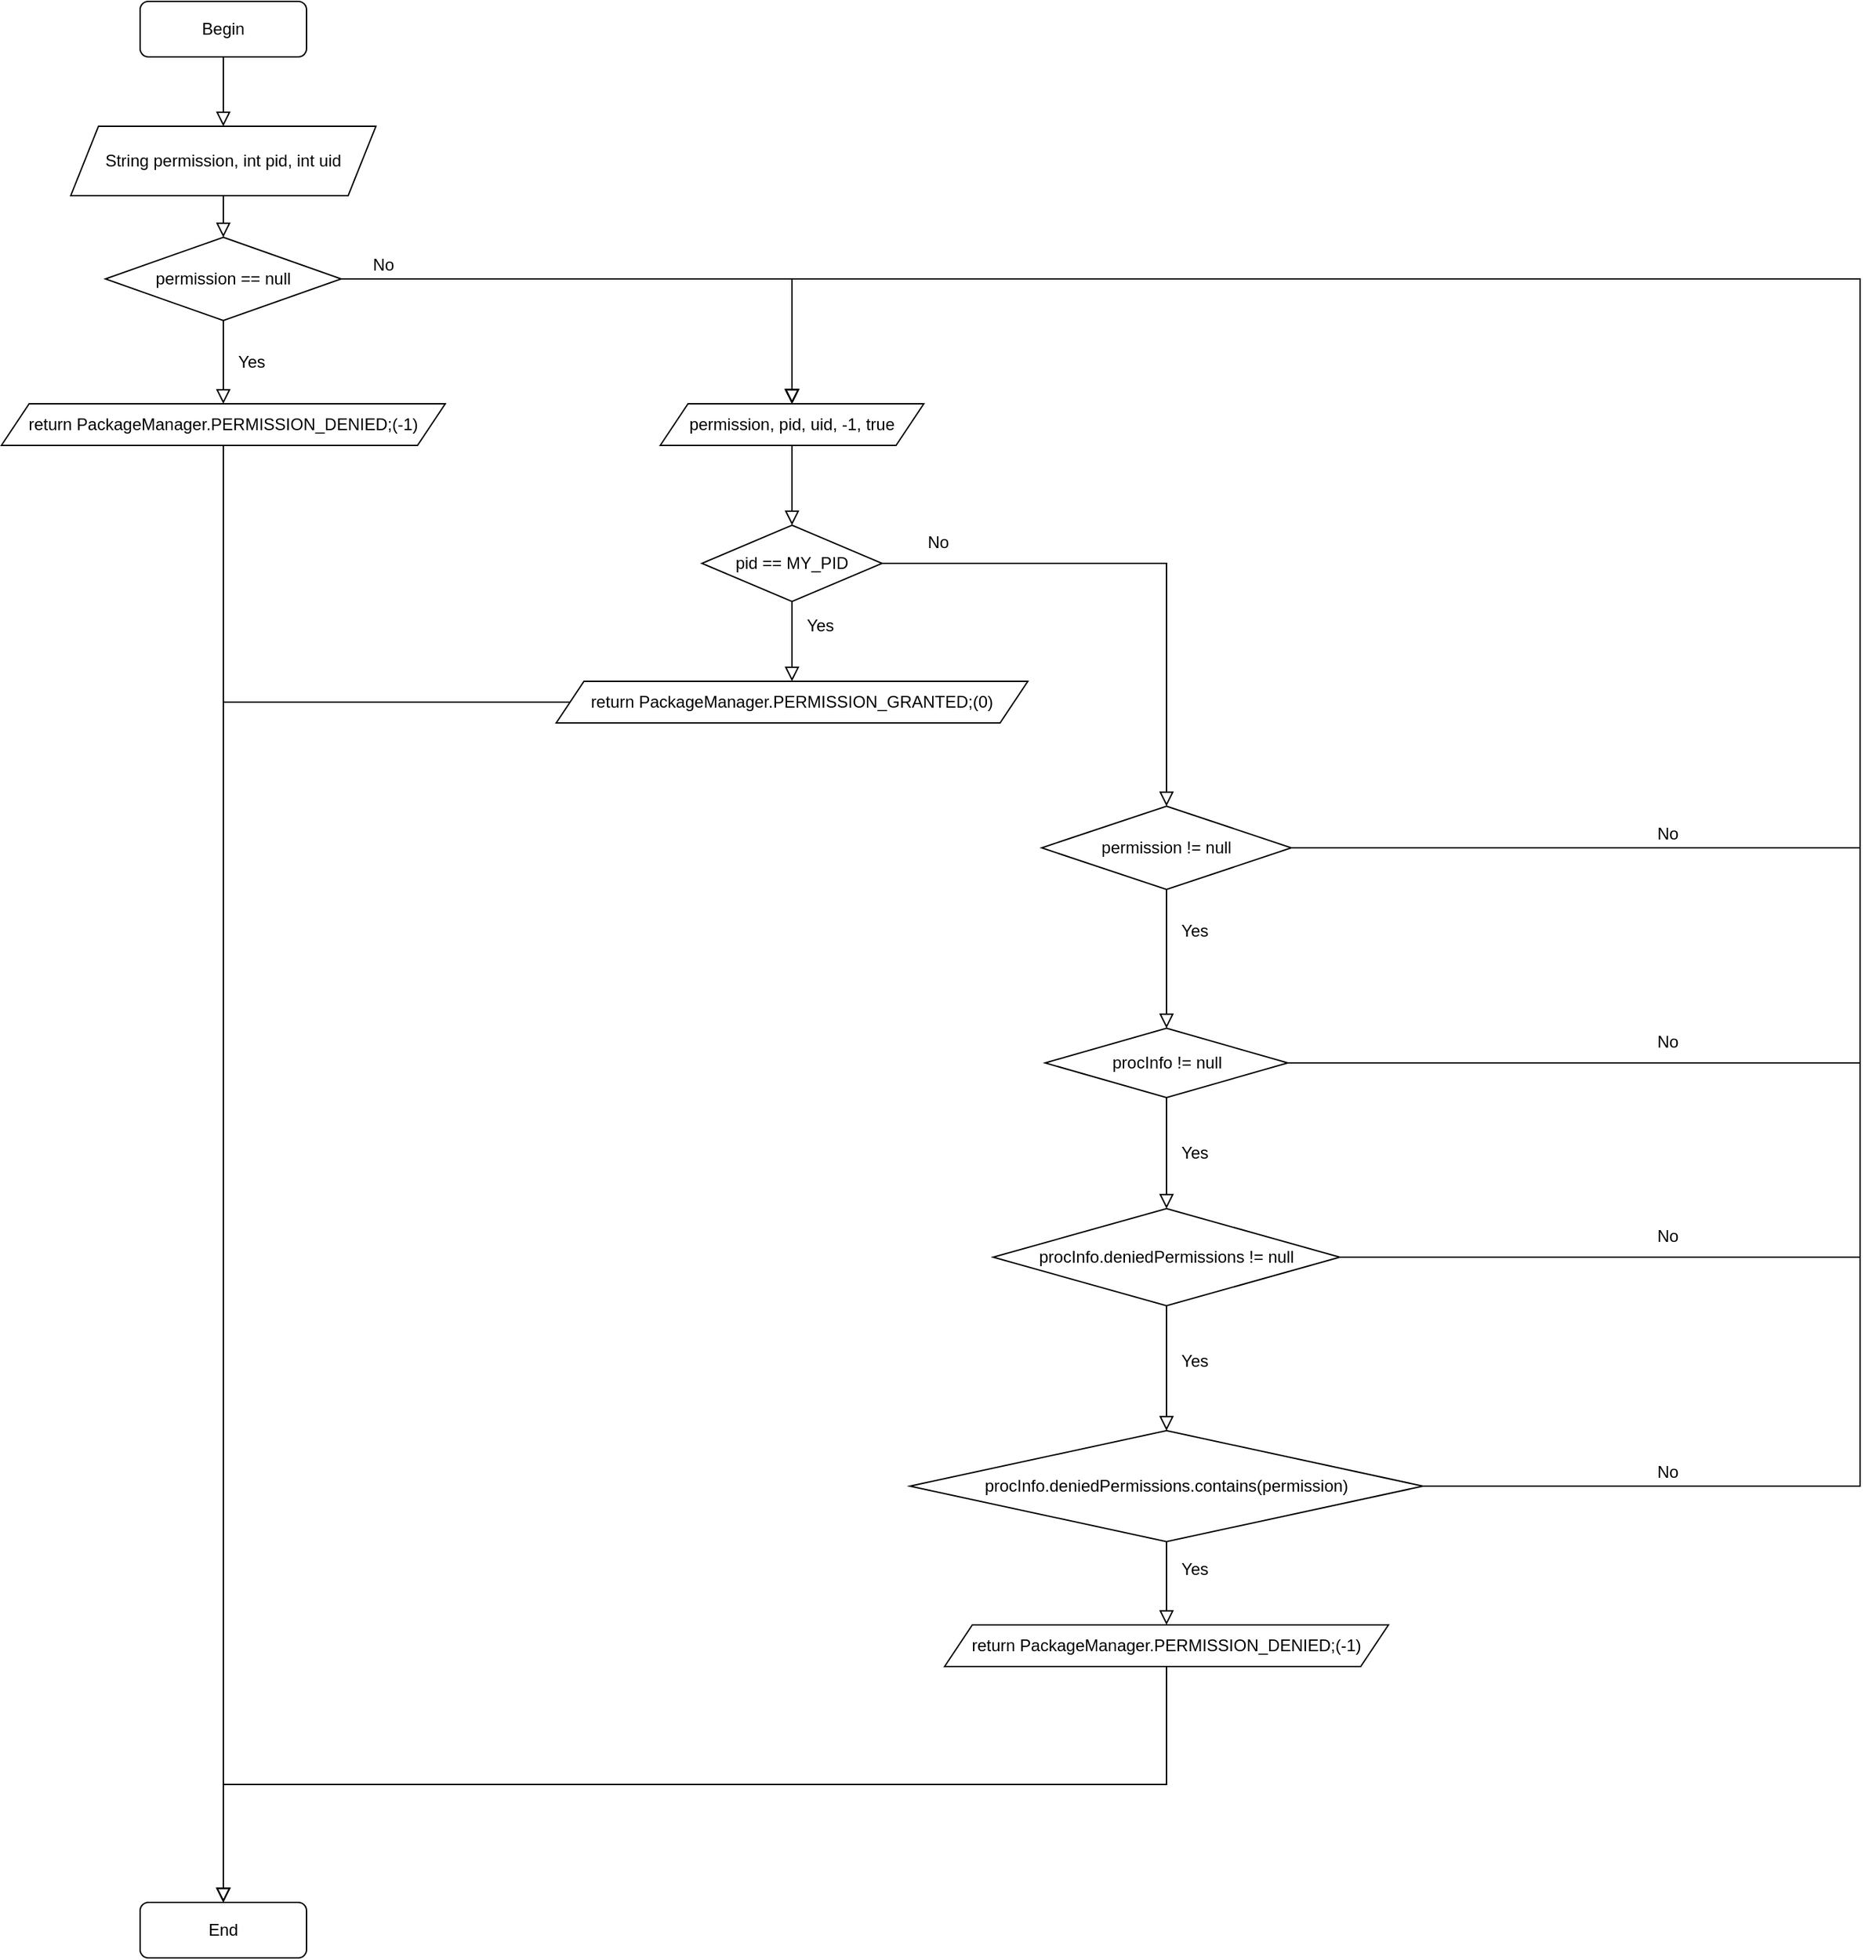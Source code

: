 <mxfile version="15.0.3" type="github">
  <diagram id="C5RBs43oDa-KdzZeNtuy" name="Page-1">
    <mxGraphModel dx="1597" dy="750" grid="1" gridSize="10" guides="1" tooltips="1" connect="1" arrows="1" fold="1" page="1" pageScale="1" pageWidth="827" pageHeight="1169" math="0" shadow="0">
      <root>
        <mxCell id="WIyWlLk6GJQsqaUBKTNV-0" />
        <mxCell id="WIyWlLk6GJQsqaUBKTNV-1" parent="WIyWlLk6GJQsqaUBKTNV-0" />
        <mxCell id="WIyWlLk6GJQsqaUBKTNV-2" value="" style="rounded=0;html=1;jettySize=auto;orthogonalLoop=1;fontSize=11;endArrow=block;endFill=0;endSize=8;strokeWidth=1;shadow=0;labelBackgroundColor=none;edgeStyle=orthogonalEdgeStyle;entryX=0.5;entryY=0;entryDx=0;entryDy=0;exitX=0.5;exitY=1;exitDx=0;exitDy=0;" parent="WIyWlLk6GJQsqaUBKTNV-1" source="WIyWlLk6GJQsqaUBKTNV-3" target="hCko35gJ8mrxwfLqzyRQ-0" edge="1">
          <mxGeometry relative="1" as="geometry" />
        </mxCell>
        <mxCell id="WIyWlLk6GJQsqaUBKTNV-3" value="Begin" style="rounded=1;whiteSpace=wrap;html=1;fontSize=12;glass=0;strokeWidth=1;shadow=0;" parent="WIyWlLk6GJQsqaUBKTNV-1" vertex="1">
          <mxGeometry x="160" y="80" width="120" height="40" as="geometry" />
        </mxCell>
        <mxCell id="WIyWlLk6GJQsqaUBKTNV-11" value="End" style="rounded=1;whiteSpace=wrap;html=1;fontSize=12;glass=0;strokeWidth=1;shadow=0;" parent="WIyWlLk6GJQsqaUBKTNV-1" vertex="1">
          <mxGeometry x="160" y="1450" width="120" height="40" as="geometry" />
        </mxCell>
        <object label="String permission, int pid, int uid" id="hCko35gJ8mrxwfLqzyRQ-0">
          <mxCell style="shape=parallelogram;perimeter=parallelogramPerimeter;whiteSpace=wrap;html=1;fixedSize=1;" parent="WIyWlLk6GJQsqaUBKTNV-1" vertex="1">
            <mxGeometry x="110" y="170" width="220" height="50" as="geometry" />
          </mxCell>
        </object>
        <mxCell id="hCko35gJ8mrxwfLqzyRQ-8" style="edgeStyle=orthogonalEdgeStyle;rounded=0;orthogonalLoop=1;jettySize=auto;html=1;entryX=0.5;entryY=0;entryDx=0;entryDy=0;endArrow=block;endFill=0;endSize=8;" parent="WIyWlLk6GJQsqaUBKTNV-1" source="hCko35gJ8mrxwfLqzyRQ-1" target="hCko35gJ8mrxwfLqzyRQ-6" edge="1">
          <mxGeometry relative="1" as="geometry" />
        </mxCell>
        <mxCell id="hCko35gJ8mrxwfLqzyRQ-9" style="edgeStyle=orthogonalEdgeStyle;rounded=0;orthogonalLoop=1;jettySize=auto;html=1;exitX=1;exitY=0.5;exitDx=0;exitDy=0;entryX=0.5;entryY=0;entryDx=0;entryDy=0;endArrow=block;endFill=0;endSize=8;" parent="WIyWlLk6GJQsqaUBKTNV-1" source="hCko35gJ8mrxwfLqzyRQ-1" target="hCko35gJ8mrxwfLqzyRQ-7" edge="1">
          <mxGeometry relative="1" as="geometry">
            <Array as="points">
              <mxPoint x="300" y="280" />
              <mxPoint x="630" y="280" />
            </Array>
          </mxGeometry>
        </mxCell>
        <mxCell id="hCko35gJ8mrxwfLqzyRQ-1" value="permission == null" style="rhombus;whiteSpace=wrap;html=1;" parent="WIyWlLk6GJQsqaUBKTNV-1" vertex="1">
          <mxGeometry x="135" y="250" width="170" height="60" as="geometry" />
        </mxCell>
        <mxCell id="hCko35gJ8mrxwfLqzyRQ-5" value="" style="endArrow=block;html=1;entryX=0.5;entryY=0;entryDx=0;entryDy=0;exitX=0.5;exitY=1;exitDx=0;exitDy=0;endFill=0;rounded=0;endSize=8;" parent="WIyWlLk6GJQsqaUBKTNV-1" source="hCko35gJ8mrxwfLqzyRQ-0" target="hCko35gJ8mrxwfLqzyRQ-1" edge="1">
          <mxGeometry width="50" height="50" relative="1" as="geometry">
            <mxPoint x="100" y="290" as="sourcePoint" />
            <mxPoint x="150" y="240" as="targetPoint" />
          </mxGeometry>
        </mxCell>
        <mxCell id="hCko35gJ8mrxwfLqzyRQ-42" style="edgeStyle=orthogonalEdgeStyle;rounded=0;orthogonalLoop=1;jettySize=auto;html=1;exitX=0.5;exitY=1;exitDx=0;exitDy=0;entryX=0.5;entryY=0;entryDx=0;entryDy=0;endArrow=block;endFill=0;endSize=8;" parent="WIyWlLk6GJQsqaUBKTNV-1" source="hCko35gJ8mrxwfLqzyRQ-6" target="WIyWlLk6GJQsqaUBKTNV-11" edge="1">
          <mxGeometry relative="1" as="geometry" />
        </mxCell>
        <mxCell id="hCko35gJ8mrxwfLqzyRQ-6" value="return PackageManager.PERMISSION_DENIED;(-1)" style="shape=parallelogram;perimeter=parallelogramPerimeter;whiteSpace=wrap;html=1;fixedSize=1;" parent="WIyWlLk6GJQsqaUBKTNV-1" vertex="1">
          <mxGeometry x="60" y="370" width="320" height="30" as="geometry" />
        </mxCell>
        <mxCell id="hCko35gJ8mrxwfLqzyRQ-14" style="edgeStyle=orthogonalEdgeStyle;rounded=0;orthogonalLoop=1;jettySize=auto;html=1;entryX=0.5;entryY=0;entryDx=0;entryDy=0;endArrow=block;endFill=0;endSize=8;" parent="WIyWlLk6GJQsqaUBKTNV-1" source="hCko35gJ8mrxwfLqzyRQ-7" target="hCko35gJ8mrxwfLqzyRQ-13" edge="1">
          <mxGeometry relative="1" as="geometry" />
        </mxCell>
        <mxCell id="hCko35gJ8mrxwfLqzyRQ-7" value="permission, pid, uid, -1, true" style="shape=parallelogram;perimeter=parallelogramPerimeter;whiteSpace=wrap;html=1;fixedSize=1;" parent="WIyWlLk6GJQsqaUBKTNV-1" vertex="1">
          <mxGeometry x="535" y="370" width="190" height="30" as="geometry" />
        </mxCell>
        <mxCell id="hCko35gJ8mrxwfLqzyRQ-11" value="Yes" style="text;html=1;align=center;verticalAlign=middle;resizable=0;points=[];autosize=1;strokeColor=none;" parent="WIyWlLk6GJQsqaUBKTNV-1" vertex="1">
          <mxGeometry x="220" y="330" width="40" height="20" as="geometry" />
        </mxCell>
        <mxCell id="hCko35gJ8mrxwfLqzyRQ-12" value="No" style="text;html=1;align=center;verticalAlign=middle;resizable=0;points=[];autosize=1;strokeColor=none;" parent="WIyWlLk6GJQsqaUBKTNV-1" vertex="1">
          <mxGeometry x="320" y="260" width="30" height="20" as="geometry" />
        </mxCell>
        <mxCell id="hCko35gJ8mrxwfLqzyRQ-16" style="edgeStyle=orthogonalEdgeStyle;rounded=0;orthogonalLoop=1;jettySize=auto;html=1;entryX=0.5;entryY=0;entryDx=0;entryDy=0;endArrow=block;endFill=0;endSize=8;" parent="WIyWlLk6GJQsqaUBKTNV-1" source="hCko35gJ8mrxwfLqzyRQ-13" target="hCko35gJ8mrxwfLqzyRQ-15" edge="1">
          <mxGeometry relative="1" as="geometry" />
        </mxCell>
        <mxCell id="hCko35gJ8mrxwfLqzyRQ-22" style="edgeStyle=orthogonalEdgeStyle;rounded=0;orthogonalLoop=1;jettySize=auto;html=1;exitX=1;exitY=0.5;exitDx=0;exitDy=0;entryX=0.5;entryY=0;entryDx=0;entryDy=0;endArrow=block;endFill=0;endSize=8;" parent="WIyWlLk6GJQsqaUBKTNV-1" source="hCko35gJ8mrxwfLqzyRQ-13" target="hCko35gJ8mrxwfLqzyRQ-17" edge="1">
          <mxGeometry relative="1" as="geometry">
            <Array as="points">
              <mxPoint x="900" y="485" />
            </Array>
          </mxGeometry>
        </mxCell>
        <mxCell id="hCko35gJ8mrxwfLqzyRQ-13" value="pid == MY_PID" style="rhombus;whiteSpace=wrap;html=1;" parent="WIyWlLk6GJQsqaUBKTNV-1" vertex="1">
          <mxGeometry x="565" y="457.5" width="130" height="55" as="geometry" />
        </mxCell>
        <mxCell id="hCko35gJ8mrxwfLqzyRQ-43" style="edgeStyle=orthogonalEdgeStyle;rounded=0;orthogonalLoop=1;jettySize=auto;html=1;entryX=0.5;entryY=0;entryDx=0;entryDy=0;endArrow=block;endFill=0;endSize=8;" parent="WIyWlLk6GJQsqaUBKTNV-1" source="hCko35gJ8mrxwfLqzyRQ-15" target="WIyWlLk6GJQsqaUBKTNV-11" edge="1">
          <mxGeometry relative="1" as="geometry" />
        </mxCell>
        <mxCell id="hCko35gJ8mrxwfLqzyRQ-15" value="return PackageManager.PERMISSION_GRANTED;(0)" style="shape=parallelogram;perimeter=parallelogramPerimeter;whiteSpace=wrap;html=1;fixedSize=1;" parent="WIyWlLk6GJQsqaUBKTNV-1" vertex="1">
          <mxGeometry x="460" y="570" width="340" height="30" as="geometry" />
        </mxCell>
        <mxCell id="hCko35gJ8mrxwfLqzyRQ-26" style="edgeStyle=orthogonalEdgeStyle;rounded=0;orthogonalLoop=1;jettySize=auto;html=1;entryX=0.5;entryY=0;entryDx=0;entryDy=0;endArrow=block;endFill=0;endSize=8;" parent="WIyWlLk6GJQsqaUBKTNV-1" source="hCko35gJ8mrxwfLqzyRQ-17" target="hCko35gJ8mrxwfLqzyRQ-25" edge="1">
          <mxGeometry relative="1" as="geometry" />
        </mxCell>
        <mxCell id="hCko35gJ8mrxwfLqzyRQ-31" style="edgeStyle=orthogonalEdgeStyle;rounded=0;orthogonalLoop=1;jettySize=auto;html=1;entryX=0.5;entryY=0;entryDx=0;entryDy=0;endArrow=block;endFill=0;endSize=8;" parent="WIyWlLk6GJQsqaUBKTNV-1" source="hCko35gJ8mrxwfLqzyRQ-17" target="hCko35gJ8mrxwfLqzyRQ-7" edge="1">
          <mxGeometry relative="1" as="geometry">
            <mxPoint x="1385" y="950" as="targetPoint" />
            <Array as="points">
              <mxPoint x="1400" y="690" />
              <mxPoint x="1400" y="280" />
              <mxPoint x="630" y="280" />
            </Array>
          </mxGeometry>
        </mxCell>
        <mxCell id="hCko35gJ8mrxwfLqzyRQ-17" value="permission != null" style="rhombus;whiteSpace=wrap;html=1;" parent="WIyWlLk6GJQsqaUBKTNV-1" vertex="1">
          <mxGeometry x="810" y="660" width="180" height="60" as="geometry" />
        </mxCell>
        <mxCell id="hCko35gJ8mrxwfLqzyRQ-19" value="Yes" style="text;html=1;align=center;verticalAlign=middle;resizable=0;points=[];autosize=1;strokeColor=none;" parent="WIyWlLk6GJQsqaUBKTNV-1" vertex="1">
          <mxGeometry x="630" y="520" width="40" height="20" as="geometry" />
        </mxCell>
        <mxCell id="hCko35gJ8mrxwfLqzyRQ-21" value="No" style="text;html=1;align=center;verticalAlign=middle;resizable=0;points=[];autosize=1;strokeColor=none;" parent="WIyWlLk6GJQsqaUBKTNV-1" vertex="1">
          <mxGeometry x="720" y="460" width="30" height="20" as="geometry" />
        </mxCell>
        <mxCell id="hCko35gJ8mrxwfLqzyRQ-32" style="edgeStyle=orthogonalEdgeStyle;rounded=0;orthogonalLoop=1;jettySize=auto;html=1;entryX=0.5;entryY=0;entryDx=0;entryDy=0;endArrow=block;endFill=0;endSize=8;" parent="WIyWlLk6GJQsqaUBKTNV-1" source="hCko35gJ8mrxwfLqzyRQ-25" target="hCko35gJ8mrxwfLqzyRQ-7" edge="1">
          <mxGeometry relative="1" as="geometry">
            <mxPoint x="1385" y="950" as="targetPoint" />
            <Array as="points">
              <mxPoint x="1400" y="845" />
              <mxPoint x="1400" y="280" />
              <mxPoint x="630" y="280" />
            </Array>
          </mxGeometry>
        </mxCell>
        <mxCell id="hCko35gJ8mrxwfLqzyRQ-49" style="edgeStyle=orthogonalEdgeStyle;rounded=0;orthogonalLoop=1;jettySize=auto;html=1;entryX=0.5;entryY=0;entryDx=0;entryDy=0;endArrow=block;endFill=0;endSize=8;" parent="WIyWlLk6GJQsqaUBKTNV-1" source="hCko35gJ8mrxwfLqzyRQ-25" target="hCko35gJ8mrxwfLqzyRQ-46" edge="1">
          <mxGeometry relative="1" as="geometry" />
        </mxCell>
        <mxCell id="hCko35gJ8mrxwfLqzyRQ-25" value="&lt;div&gt;procInfo != null&lt;/div&gt;" style="rhombus;whiteSpace=wrap;html=1;" parent="WIyWlLk6GJQsqaUBKTNV-1" vertex="1">
          <mxGeometry x="812.5" y="820" width="175" height="50" as="geometry" />
        </mxCell>
        <mxCell id="hCko35gJ8mrxwfLqzyRQ-27" value="Yes" style="text;html=1;align=center;verticalAlign=middle;resizable=0;points=[];autosize=1;strokeColor=none;" parent="WIyWlLk6GJQsqaUBKTNV-1" vertex="1">
          <mxGeometry x="900" y="740" width="40" height="20" as="geometry" />
        </mxCell>
        <mxCell id="hCko35gJ8mrxwfLqzyRQ-44" style="edgeStyle=orthogonalEdgeStyle;rounded=0;orthogonalLoop=1;jettySize=auto;html=1;exitX=0.5;exitY=1;exitDx=0;exitDy=0;entryX=0.5;entryY=0;entryDx=0;entryDy=0;endArrow=block;endFill=0;endSize=8;" parent="WIyWlLk6GJQsqaUBKTNV-1" source="hCko35gJ8mrxwfLqzyRQ-28" target="WIyWlLk6GJQsqaUBKTNV-11" edge="1">
          <mxGeometry relative="1" as="geometry" />
        </mxCell>
        <mxCell id="hCko35gJ8mrxwfLqzyRQ-28" value="return PackageManager.PERMISSION_DENIED;(-1)" style="shape=parallelogram;perimeter=parallelogramPerimeter;whiteSpace=wrap;html=1;fixedSize=1;" parent="WIyWlLk6GJQsqaUBKTNV-1" vertex="1">
          <mxGeometry x="740" y="1250" width="320" height="30" as="geometry" />
        </mxCell>
        <mxCell id="hCko35gJ8mrxwfLqzyRQ-33" value="No" style="text;html=1;align=center;verticalAlign=middle;resizable=0;points=[];autosize=1;strokeColor=none;" parent="WIyWlLk6GJQsqaUBKTNV-1" vertex="1">
          <mxGeometry x="1246" y="670" width="30" height="20" as="geometry" />
        </mxCell>
        <mxCell id="hCko35gJ8mrxwfLqzyRQ-34" value="No" style="text;html=1;align=center;verticalAlign=middle;resizable=0;points=[];autosize=1;strokeColor=none;" parent="WIyWlLk6GJQsqaUBKTNV-1" vertex="1">
          <mxGeometry x="1246" y="820" width="30" height="20" as="geometry" />
        </mxCell>
        <mxCell id="hCko35gJ8mrxwfLqzyRQ-50" value="" style="edgeStyle=orthogonalEdgeStyle;rounded=0;orthogonalLoop=1;jettySize=auto;html=1;endArrow=block;endFill=0;endSize=8;" parent="WIyWlLk6GJQsqaUBKTNV-1" source="hCko35gJ8mrxwfLqzyRQ-46" target="hCko35gJ8mrxwfLqzyRQ-48" edge="1">
          <mxGeometry relative="1" as="geometry" />
        </mxCell>
        <mxCell id="hCko35gJ8mrxwfLqzyRQ-53" style="edgeStyle=orthogonalEdgeStyle;rounded=0;orthogonalLoop=1;jettySize=auto;html=1;endArrow=block;endFill=0;endSize=8;entryX=0.5;entryY=0;entryDx=0;entryDy=0;" parent="WIyWlLk6GJQsqaUBKTNV-1" source="hCko35gJ8mrxwfLqzyRQ-46" target="hCko35gJ8mrxwfLqzyRQ-7" edge="1">
          <mxGeometry relative="1" as="geometry">
            <mxPoint x="1210" y="780" as="targetPoint" />
            <Array as="points">
              <mxPoint x="1400" y="985" />
              <mxPoint x="1400" y="280" />
              <mxPoint x="630" y="280" />
            </Array>
          </mxGeometry>
        </mxCell>
        <mxCell id="hCko35gJ8mrxwfLqzyRQ-46" value="procInfo.deniedPermissions != null" style="rhombus;whiteSpace=wrap;html=1;" parent="WIyWlLk6GJQsqaUBKTNV-1" vertex="1">
          <mxGeometry x="775" y="950" width="250" height="70" as="geometry" />
        </mxCell>
        <mxCell id="hCko35gJ8mrxwfLqzyRQ-54" style="edgeStyle=orthogonalEdgeStyle;rounded=0;orthogonalLoop=1;jettySize=auto;html=1;entryX=0.5;entryY=0;entryDx=0;entryDy=0;endArrow=block;endFill=0;endSize=8;" parent="WIyWlLk6GJQsqaUBKTNV-1" source="hCko35gJ8mrxwfLqzyRQ-48" target="hCko35gJ8mrxwfLqzyRQ-7" edge="1">
          <mxGeometry relative="1" as="geometry">
            <Array as="points">
              <mxPoint x="1400" y="1150" />
              <mxPoint x="1400" y="280" />
              <mxPoint x="630" y="280" />
            </Array>
          </mxGeometry>
        </mxCell>
        <mxCell id="hCko35gJ8mrxwfLqzyRQ-57" style="edgeStyle=orthogonalEdgeStyle;rounded=0;orthogonalLoop=1;jettySize=auto;html=1;entryX=0.5;entryY=0;entryDx=0;entryDy=0;endArrow=block;endFill=0;endSize=8;" parent="WIyWlLk6GJQsqaUBKTNV-1" source="hCko35gJ8mrxwfLqzyRQ-48" target="hCko35gJ8mrxwfLqzyRQ-28" edge="1">
          <mxGeometry relative="1" as="geometry" />
        </mxCell>
        <mxCell id="hCko35gJ8mrxwfLqzyRQ-48" value="&lt;span&gt;procInfo.deniedPermissions.contains(permission)&lt;/span&gt;" style="rhombus;whiteSpace=wrap;html=1;" parent="WIyWlLk6GJQsqaUBKTNV-1" vertex="1">
          <mxGeometry x="715" y="1110" width="370" height="80" as="geometry" />
        </mxCell>
        <mxCell id="hCko35gJ8mrxwfLqzyRQ-51" value="Yes" style="text;html=1;align=center;verticalAlign=middle;resizable=0;points=[];autosize=1;strokeColor=none;" parent="WIyWlLk6GJQsqaUBKTNV-1" vertex="1">
          <mxGeometry x="900" y="900" width="40" height="20" as="geometry" />
        </mxCell>
        <mxCell id="hCko35gJ8mrxwfLqzyRQ-52" value="Yes" style="text;html=1;align=center;verticalAlign=middle;resizable=0;points=[];autosize=1;strokeColor=none;" parent="WIyWlLk6GJQsqaUBKTNV-1" vertex="1">
          <mxGeometry x="900" y="1050" width="40" height="20" as="geometry" />
        </mxCell>
        <mxCell id="hCko35gJ8mrxwfLqzyRQ-55" value="No" style="text;html=1;align=center;verticalAlign=middle;resizable=0;points=[];autosize=1;strokeColor=none;" parent="WIyWlLk6GJQsqaUBKTNV-1" vertex="1">
          <mxGeometry x="1246" y="1130" width="30" height="20" as="geometry" />
        </mxCell>
        <mxCell id="hCko35gJ8mrxwfLqzyRQ-56" value="No" style="text;html=1;align=center;verticalAlign=middle;resizable=0;points=[];autosize=1;strokeColor=none;" parent="WIyWlLk6GJQsqaUBKTNV-1" vertex="1">
          <mxGeometry x="1246" y="960" width="30" height="20" as="geometry" />
        </mxCell>
        <mxCell id="hCko35gJ8mrxwfLqzyRQ-58" value="Yes" style="text;html=1;align=center;verticalAlign=middle;resizable=0;points=[];autosize=1;strokeColor=none;" parent="WIyWlLk6GJQsqaUBKTNV-1" vertex="1">
          <mxGeometry x="900" y="1200" width="40" height="20" as="geometry" />
        </mxCell>
      </root>
    </mxGraphModel>
  </diagram>
</mxfile>
